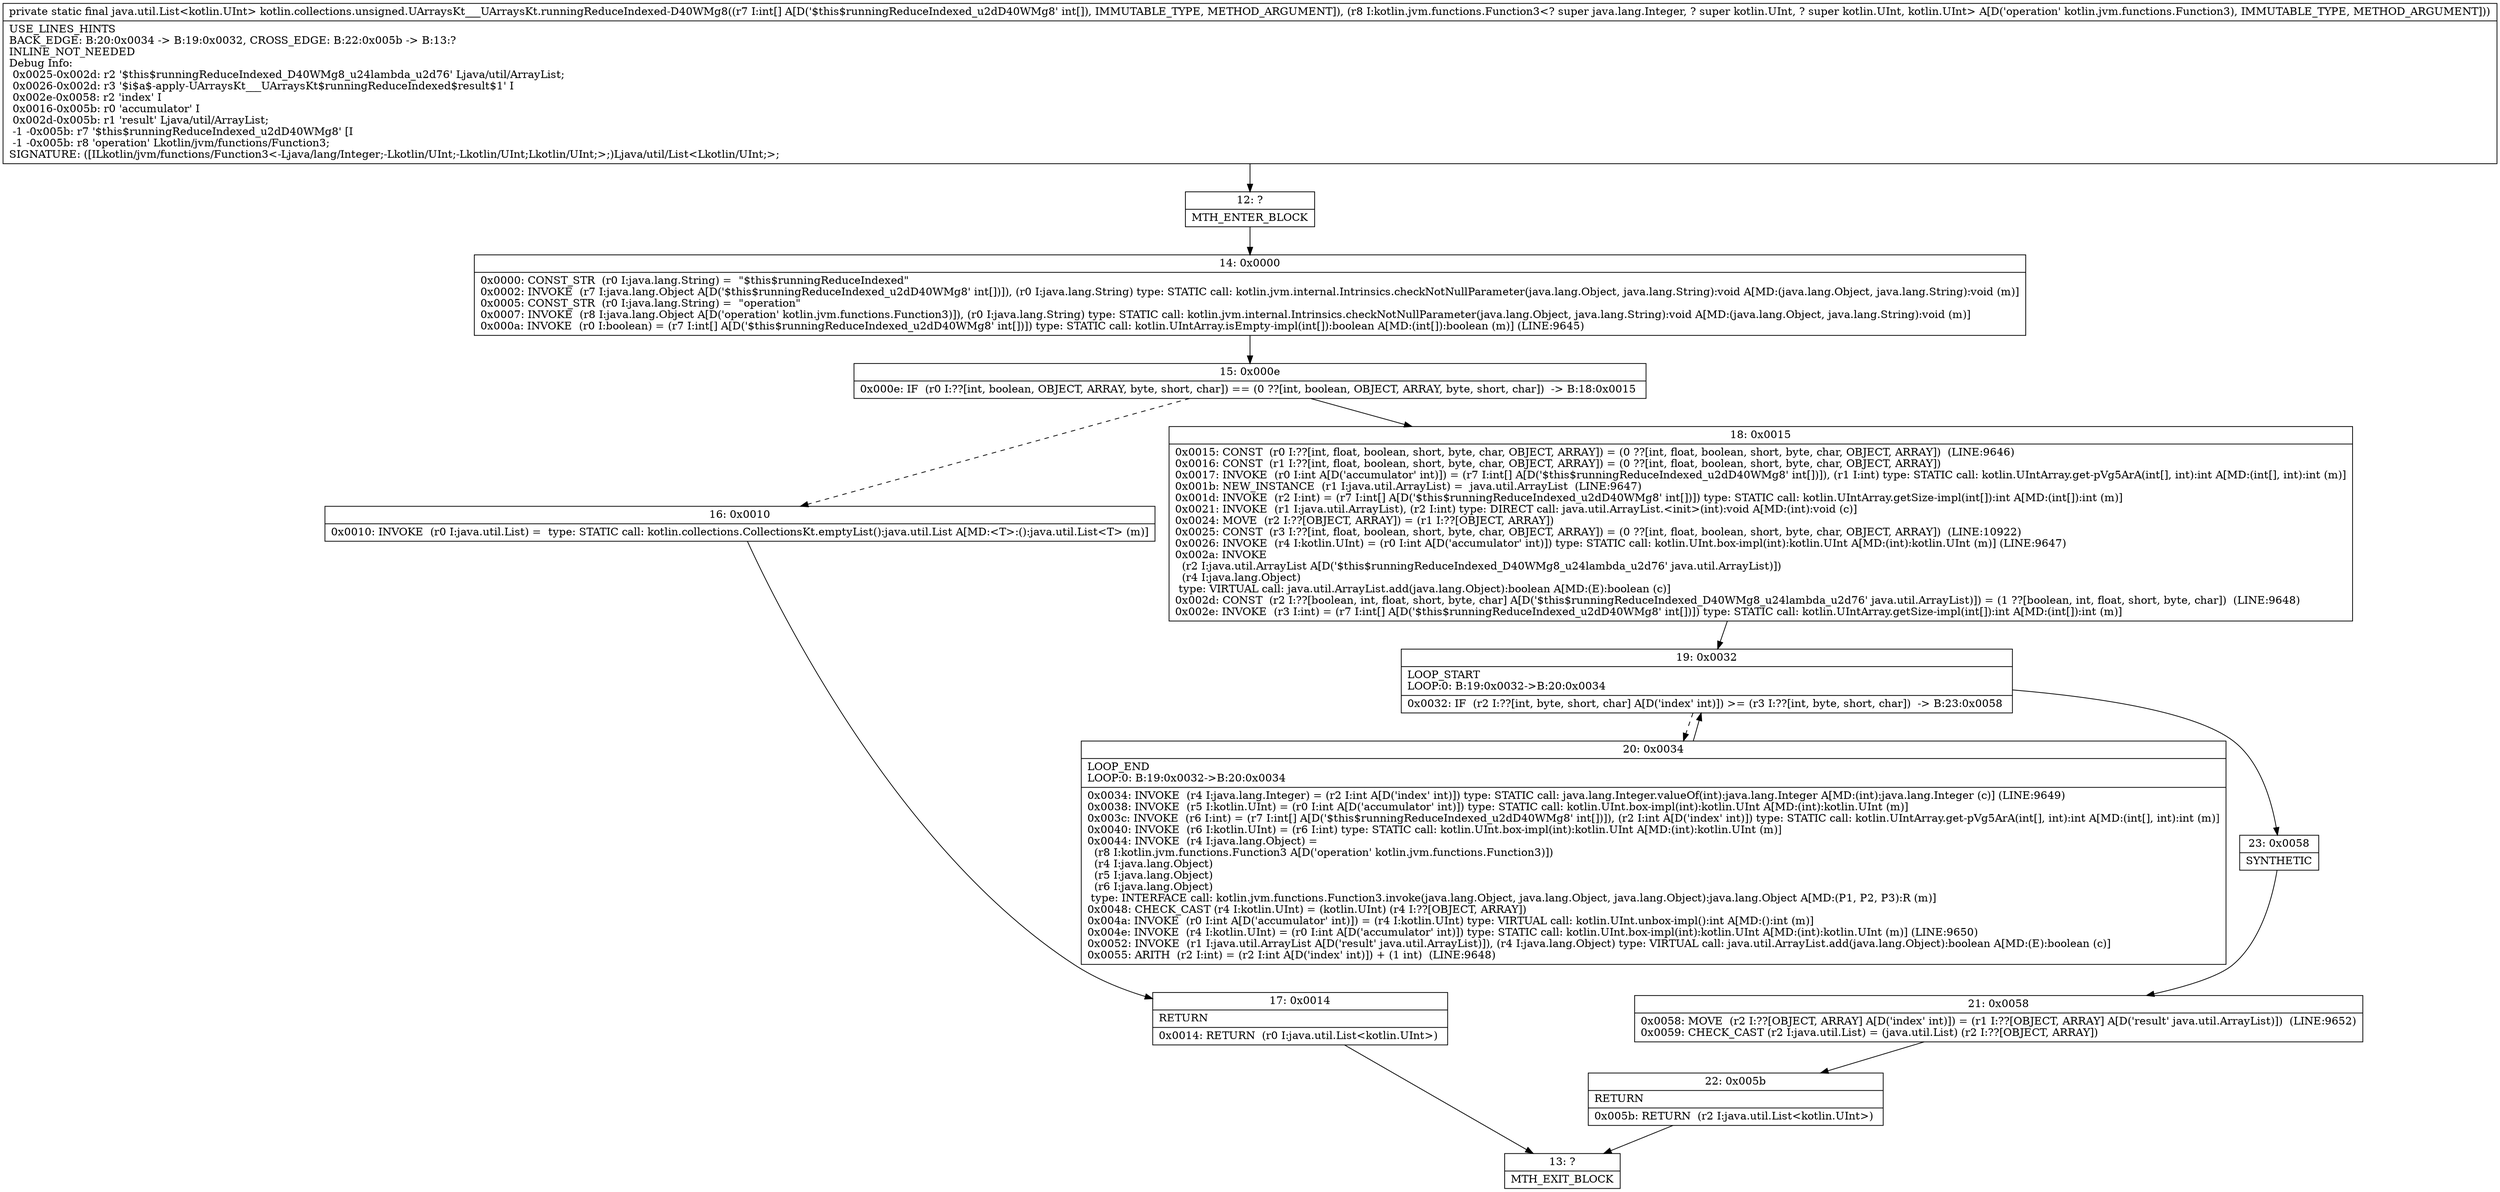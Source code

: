 digraph "CFG forkotlin.collections.unsigned.UArraysKt___UArraysKt.runningReduceIndexed\-D40WMg8([ILkotlin\/jvm\/functions\/Function3;)Ljava\/util\/List;" {
Node_12 [shape=record,label="{12\:\ ?|MTH_ENTER_BLOCK\l}"];
Node_14 [shape=record,label="{14\:\ 0x0000|0x0000: CONST_STR  (r0 I:java.lang.String) =  \"$this$runningReduceIndexed\" \l0x0002: INVOKE  (r7 I:java.lang.Object A[D('$this$runningReduceIndexed_u2dD40WMg8' int[])]), (r0 I:java.lang.String) type: STATIC call: kotlin.jvm.internal.Intrinsics.checkNotNullParameter(java.lang.Object, java.lang.String):void A[MD:(java.lang.Object, java.lang.String):void (m)]\l0x0005: CONST_STR  (r0 I:java.lang.String) =  \"operation\" \l0x0007: INVOKE  (r8 I:java.lang.Object A[D('operation' kotlin.jvm.functions.Function3)]), (r0 I:java.lang.String) type: STATIC call: kotlin.jvm.internal.Intrinsics.checkNotNullParameter(java.lang.Object, java.lang.String):void A[MD:(java.lang.Object, java.lang.String):void (m)]\l0x000a: INVOKE  (r0 I:boolean) = (r7 I:int[] A[D('$this$runningReduceIndexed_u2dD40WMg8' int[])]) type: STATIC call: kotlin.UIntArray.isEmpty\-impl(int[]):boolean A[MD:(int[]):boolean (m)] (LINE:9645)\l}"];
Node_15 [shape=record,label="{15\:\ 0x000e|0x000e: IF  (r0 I:??[int, boolean, OBJECT, ARRAY, byte, short, char]) == (0 ??[int, boolean, OBJECT, ARRAY, byte, short, char])  \-\> B:18:0x0015 \l}"];
Node_16 [shape=record,label="{16\:\ 0x0010|0x0010: INVOKE  (r0 I:java.util.List) =  type: STATIC call: kotlin.collections.CollectionsKt.emptyList():java.util.List A[MD:\<T\>:():java.util.List\<T\> (m)]\l}"];
Node_17 [shape=record,label="{17\:\ 0x0014|RETURN\l|0x0014: RETURN  (r0 I:java.util.List\<kotlin.UInt\>) \l}"];
Node_13 [shape=record,label="{13\:\ ?|MTH_EXIT_BLOCK\l}"];
Node_18 [shape=record,label="{18\:\ 0x0015|0x0015: CONST  (r0 I:??[int, float, boolean, short, byte, char, OBJECT, ARRAY]) = (0 ??[int, float, boolean, short, byte, char, OBJECT, ARRAY])  (LINE:9646)\l0x0016: CONST  (r1 I:??[int, float, boolean, short, byte, char, OBJECT, ARRAY]) = (0 ??[int, float, boolean, short, byte, char, OBJECT, ARRAY]) \l0x0017: INVOKE  (r0 I:int A[D('accumulator' int)]) = (r7 I:int[] A[D('$this$runningReduceIndexed_u2dD40WMg8' int[])]), (r1 I:int) type: STATIC call: kotlin.UIntArray.get\-pVg5ArA(int[], int):int A[MD:(int[], int):int (m)]\l0x001b: NEW_INSTANCE  (r1 I:java.util.ArrayList) =  java.util.ArrayList  (LINE:9647)\l0x001d: INVOKE  (r2 I:int) = (r7 I:int[] A[D('$this$runningReduceIndexed_u2dD40WMg8' int[])]) type: STATIC call: kotlin.UIntArray.getSize\-impl(int[]):int A[MD:(int[]):int (m)]\l0x0021: INVOKE  (r1 I:java.util.ArrayList), (r2 I:int) type: DIRECT call: java.util.ArrayList.\<init\>(int):void A[MD:(int):void (c)]\l0x0024: MOVE  (r2 I:??[OBJECT, ARRAY]) = (r1 I:??[OBJECT, ARRAY]) \l0x0025: CONST  (r3 I:??[int, float, boolean, short, byte, char, OBJECT, ARRAY]) = (0 ??[int, float, boolean, short, byte, char, OBJECT, ARRAY])  (LINE:10922)\l0x0026: INVOKE  (r4 I:kotlin.UInt) = (r0 I:int A[D('accumulator' int)]) type: STATIC call: kotlin.UInt.box\-impl(int):kotlin.UInt A[MD:(int):kotlin.UInt (m)] (LINE:9647)\l0x002a: INVOKE  \l  (r2 I:java.util.ArrayList A[D('$this$runningReduceIndexed_D40WMg8_u24lambda_u2d76' java.util.ArrayList)])\l  (r4 I:java.lang.Object)\l type: VIRTUAL call: java.util.ArrayList.add(java.lang.Object):boolean A[MD:(E):boolean (c)]\l0x002d: CONST  (r2 I:??[boolean, int, float, short, byte, char] A[D('$this$runningReduceIndexed_D40WMg8_u24lambda_u2d76' java.util.ArrayList)]) = (1 ??[boolean, int, float, short, byte, char])  (LINE:9648)\l0x002e: INVOKE  (r3 I:int) = (r7 I:int[] A[D('$this$runningReduceIndexed_u2dD40WMg8' int[])]) type: STATIC call: kotlin.UIntArray.getSize\-impl(int[]):int A[MD:(int[]):int (m)]\l}"];
Node_19 [shape=record,label="{19\:\ 0x0032|LOOP_START\lLOOP:0: B:19:0x0032\-\>B:20:0x0034\l|0x0032: IF  (r2 I:??[int, byte, short, char] A[D('index' int)]) \>= (r3 I:??[int, byte, short, char])  \-\> B:23:0x0058 \l}"];
Node_20 [shape=record,label="{20\:\ 0x0034|LOOP_END\lLOOP:0: B:19:0x0032\-\>B:20:0x0034\l|0x0034: INVOKE  (r4 I:java.lang.Integer) = (r2 I:int A[D('index' int)]) type: STATIC call: java.lang.Integer.valueOf(int):java.lang.Integer A[MD:(int):java.lang.Integer (c)] (LINE:9649)\l0x0038: INVOKE  (r5 I:kotlin.UInt) = (r0 I:int A[D('accumulator' int)]) type: STATIC call: kotlin.UInt.box\-impl(int):kotlin.UInt A[MD:(int):kotlin.UInt (m)]\l0x003c: INVOKE  (r6 I:int) = (r7 I:int[] A[D('$this$runningReduceIndexed_u2dD40WMg8' int[])]), (r2 I:int A[D('index' int)]) type: STATIC call: kotlin.UIntArray.get\-pVg5ArA(int[], int):int A[MD:(int[], int):int (m)]\l0x0040: INVOKE  (r6 I:kotlin.UInt) = (r6 I:int) type: STATIC call: kotlin.UInt.box\-impl(int):kotlin.UInt A[MD:(int):kotlin.UInt (m)]\l0x0044: INVOKE  (r4 I:java.lang.Object) = \l  (r8 I:kotlin.jvm.functions.Function3 A[D('operation' kotlin.jvm.functions.Function3)])\l  (r4 I:java.lang.Object)\l  (r5 I:java.lang.Object)\l  (r6 I:java.lang.Object)\l type: INTERFACE call: kotlin.jvm.functions.Function3.invoke(java.lang.Object, java.lang.Object, java.lang.Object):java.lang.Object A[MD:(P1, P2, P3):R (m)]\l0x0048: CHECK_CAST (r4 I:kotlin.UInt) = (kotlin.UInt) (r4 I:??[OBJECT, ARRAY]) \l0x004a: INVOKE  (r0 I:int A[D('accumulator' int)]) = (r4 I:kotlin.UInt) type: VIRTUAL call: kotlin.UInt.unbox\-impl():int A[MD:():int (m)]\l0x004e: INVOKE  (r4 I:kotlin.UInt) = (r0 I:int A[D('accumulator' int)]) type: STATIC call: kotlin.UInt.box\-impl(int):kotlin.UInt A[MD:(int):kotlin.UInt (m)] (LINE:9650)\l0x0052: INVOKE  (r1 I:java.util.ArrayList A[D('result' java.util.ArrayList)]), (r4 I:java.lang.Object) type: VIRTUAL call: java.util.ArrayList.add(java.lang.Object):boolean A[MD:(E):boolean (c)]\l0x0055: ARITH  (r2 I:int) = (r2 I:int A[D('index' int)]) + (1 int)  (LINE:9648)\l}"];
Node_23 [shape=record,label="{23\:\ 0x0058|SYNTHETIC\l}"];
Node_21 [shape=record,label="{21\:\ 0x0058|0x0058: MOVE  (r2 I:??[OBJECT, ARRAY] A[D('index' int)]) = (r1 I:??[OBJECT, ARRAY] A[D('result' java.util.ArrayList)])  (LINE:9652)\l0x0059: CHECK_CAST (r2 I:java.util.List) = (java.util.List) (r2 I:??[OBJECT, ARRAY]) \l}"];
Node_22 [shape=record,label="{22\:\ 0x005b|RETURN\l|0x005b: RETURN  (r2 I:java.util.List\<kotlin.UInt\>) \l}"];
MethodNode[shape=record,label="{private static final java.util.List\<kotlin.UInt\> kotlin.collections.unsigned.UArraysKt___UArraysKt.runningReduceIndexed\-D40WMg8((r7 I:int[] A[D('$this$runningReduceIndexed_u2dD40WMg8' int[]), IMMUTABLE_TYPE, METHOD_ARGUMENT]), (r8 I:kotlin.jvm.functions.Function3\<? super java.lang.Integer, ? super kotlin.UInt, ? super kotlin.UInt, kotlin.UInt\> A[D('operation' kotlin.jvm.functions.Function3), IMMUTABLE_TYPE, METHOD_ARGUMENT]))  | USE_LINES_HINTS\lBACK_EDGE: B:20:0x0034 \-\> B:19:0x0032, CROSS_EDGE: B:22:0x005b \-\> B:13:?\lINLINE_NOT_NEEDED\lDebug Info:\l  0x0025\-0x002d: r2 '$this$runningReduceIndexed_D40WMg8_u24lambda_u2d76' Ljava\/util\/ArrayList;\l  0x0026\-0x002d: r3 '$i$a$\-apply\-UArraysKt___UArraysKt$runningReduceIndexed$result$1' I\l  0x002e\-0x0058: r2 'index' I\l  0x0016\-0x005b: r0 'accumulator' I\l  0x002d\-0x005b: r1 'result' Ljava\/util\/ArrayList;\l  \-1 \-0x005b: r7 '$this$runningReduceIndexed_u2dD40WMg8' [I\l  \-1 \-0x005b: r8 'operation' Lkotlin\/jvm\/functions\/Function3;\lSIGNATURE: ([ILkotlin\/jvm\/functions\/Function3\<\-Ljava\/lang\/Integer;\-Lkotlin\/UInt;\-Lkotlin\/UInt;Lkotlin\/UInt;\>;)Ljava\/util\/List\<Lkotlin\/UInt;\>;\l}"];
MethodNode -> Node_12;Node_12 -> Node_14;
Node_14 -> Node_15;
Node_15 -> Node_16[style=dashed];
Node_15 -> Node_18;
Node_16 -> Node_17;
Node_17 -> Node_13;
Node_18 -> Node_19;
Node_19 -> Node_20[style=dashed];
Node_19 -> Node_23;
Node_20 -> Node_19;
Node_23 -> Node_21;
Node_21 -> Node_22;
Node_22 -> Node_13;
}

